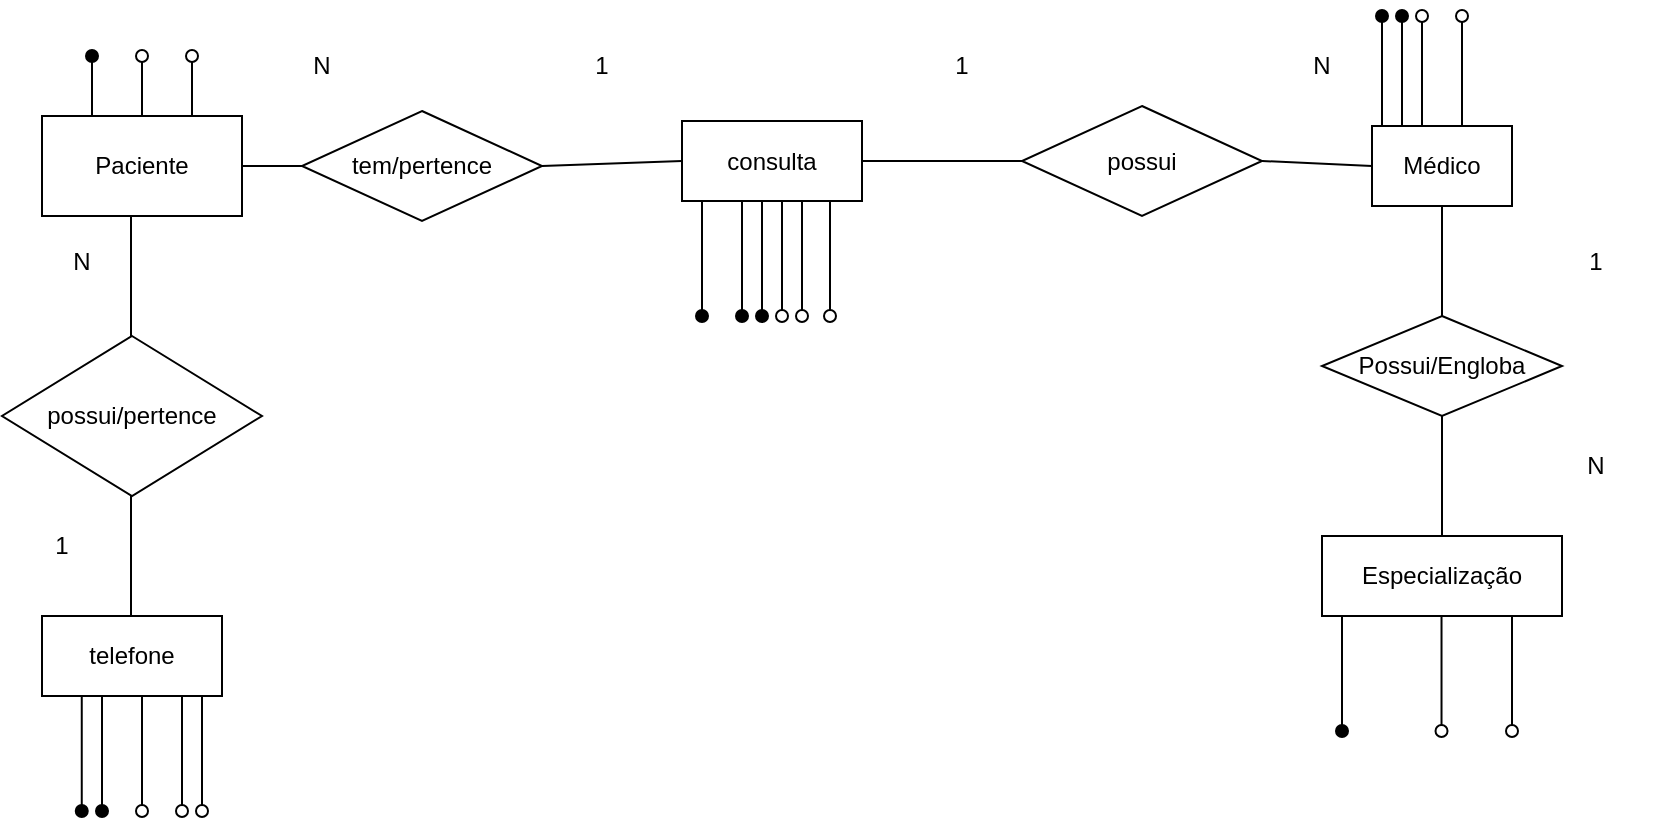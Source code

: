 <mxfile version="24.5.1" type="device">
  <diagram name="Página-1" id="EfbYK_mi9wJp_YP1OlOy">
    <mxGraphModel dx="1035" dy="551" grid="1" gridSize="10" guides="1" tooltips="1" connect="1" arrows="1" fold="1" page="1" pageScale="1" pageWidth="827" pageHeight="1169" math="0" shadow="0">
      <root>
        <mxCell id="0" />
        <mxCell id="1" parent="0" />
        <mxCell id="j7mN4tPIr4CfE0jTIzPB-1" value="Médico" style="rounded=0;whiteSpace=wrap;html=1;" vertex="1" parent="1">
          <mxGeometry x="685" y="235" width="70" height="40" as="geometry" />
        </mxCell>
        <mxCell id="j7mN4tPIr4CfE0jTIzPB-2" value="Paciente" style="rounded=0;whiteSpace=wrap;html=1;" vertex="1" parent="1">
          <mxGeometry x="20" y="230" width="100" height="50" as="geometry" />
        </mxCell>
        <mxCell id="j7mN4tPIr4CfE0jTIzPB-3" value="Especialização" style="rounded=0;whiteSpace=wrap;html=1;" vertex="1" parent="1">
          <mxGeometry x="660" y="440" width="120" height="40" as="geometry" />
        </mxCell>
        <mxCell id="j7mN4tPIr4CfE0jTIzPB-8" value="Possui/Engloba" style="rhombus;whiteSpace=wrap;html=1;" vertex="1" parent="1">
          <mxGeometry x="660" y="330" width="120" height="50" as="geometry" />
        </mxCell>
        <mxCell id="j7mN4tPIr4CfE0jTIzPB-10" value="N" style="text;html=1;align=center;verticalAlign=middle;whiteSpace=wrap;rounded=0;" vertex="1" parent="1">
          <mxGeometry x="130" y="190" width="60" height="30" as="geometry" />
        </mxCell>
        <mxCell id="j7mN4tPIr4CfE0jTIzPB-11" value="1" style="text;html=1;align=center;verticalAlign=middle;whiteSpace=wrap;rounded=0;" vertex="1" parent="1">
          <mxGeometry x="270" y="190" width="60" height="30" as="geometry" />
        </mxCell>
        <mxCell id="j7mN4tPIr4CfE0jTIzPB-13" value="N" style="text;html=1;align=center;verticalAlign=middle;whiteSpace=wrap;rounded=0;" vertex="1" parent="1">
          <mxGeometry x="767" y="390" width="60" height="30" as="geometry" />
        </mxCell>
        <mxCell id="j7mN4tPIr4CfE0jTIzPB-14" value="1" style="text;html=1;align=center;verticalAlign=middle;whiteSpace=wrap;rounded=0;" vertex="1" parent="1">
          <mxGeometry x="767" y="287.5" width="60" height="30" as="geometry" />
        </mxCell>
        <mxCell id="j7mN4tPIr4CfE0jTIzPB-15" value="consulta" style="rounded=0;whiteSpace=wrap;html=1;" vertex="1" parent="1">
          <mxGeometry x="340" y="232.5" width="90" height="40" as="geometry" />
        </mxCell>
        <mxCell id="j7mN4tPIr4CfE0jTIzPB-16" value="telefone" style="rounded=0;whiteSpace=wrap;html=1;" vertex="1" parent="1">
          <mxGeometry x="20" y="480" width="90" height="40" as="geometry" />
        </mxCell>
        <mxCell id="j7mN4tPIr4CfE0jTIzPB-19" value="" style="endArrow=none;html=1;rounded=0;" edge="1" parent="1">
          <mxGeometry width="50" height="50" relative="1" as="geometry">
            <mxPoint x="64.5" y="340" as="sourcePoint" />
            <mxPoint x="64.5" y="280" as="targetPoint" />
          </mxGeometry>
        </mxCell>
        <mxCell id="j7mN4tPIr4CfE0jTIzPB-20" value="possui/pertence" style="rhombus;whiteSpace=wrap;html=1;" vertex="1" parent="1">
          <mxGeometry y="340" width="130" height="80" as="geometry" />
        </mxCell>
        <mxCell id="j7mN4tPIr4CfE0jTIzPB-21" value="" style="endArrow=none;html=1;rounded=0;" edge="1" parent="1">
          <mxGeometry width="50" height="50" relative="1" as="geometry">
            <mxPoint x="64.5" y="480" as="sourcePoint" />
            <mxPoint x="64.5" y="420" as="targetPoint" />
          </mxGeometry>
        </mxCell>
        <mxCell id="j7mN4tPIr4CfE0jTIzPB-22" value="N" style="text;html=1;align=center;verticalAlign=middle;whiteSpace=wrap;rounded=0;" vertex="1" parent="1">
          <mxGeometry x="10" y="287.5" width="60" height="30" as="geometry" />
        </mxCell>
        <mxCell id="j7mN4tPIr4CfE0jTIzPB-23" value="1" style="text;html=1;align=center;verticalAlign=middle;whiteSpace=wrap;rounded=0;" vertex="1" parent="1">
          <mxGeometry y="430" width="60" height="30" as="geometry" />
        </mxCell>
        <mxCell id="j7mN4tPIr4CfE0jTIzPB-24" value="tem/pertence" style="rhombus;whiteSpace=wrap;html=1;" vertex="1" parent="1">
          <mxGeometry x="150" y="227.5" width="120" height="55" as="geometry" />
        </mxCell>
        <mxCell id="j7mN4tPIr4CfE0jTIzPB-26" value="possui" style="rhombus;whiteSpace=wrap;html=1;" vertex="1" parent="1">
          <mxGeometry x="510" y="225" width="120" height="55" as="geometry" />
        </mxCell>
        <mxCell id="j7mN4tPIr4CfE0jTIzPB-31" value="1" style="text;html=1;align=center;verticalAlign=middle;whiteSpace=wrap;rounded=0;" vertex="1" parent="1">
          <mxGeometry x="450" y="190" width="60" height="30" as="geometry" />
        </mxCell>
        <mxCell id="j7mN4tPIr4CfE0jTIzPB-33" value="N" style="text;html=1;align=center;verticalAlign=middle;whiteSpace=wrap;rounded=0;" vertex="1" parent="1">
          <mxGeometry x="630" y="190" width="60" height="30" as="geometry" />
        </mxCell>
        <mxCell id="j7mN4tPIr4CfE0jTIzPB-35" value="" style="endArrow=none;html=1;rounded=0;exitX=1;exitY=0.5;exitDx=0;exitDy=0;entryX=0;entryY=0.5;entryDx=0;entryDy=0;" edge="1" parent="1" source="j7mN4tPIr4CfE0jTIzPB-15" target="j7mN4tPIr4CfE0jTIzPB-26">
          <mxGeometry width="50" height="50" relative="1" as="geometry">
            <mxPoint x="440" y="259.5" as="sourcePoint" />
            <mxPoint x="501" y="259.5" as="targetPoint" />
          </mxGeometry>
        </mxCell>
        <mxCell id="j7mN4tPIr4CfE0jTIzPB-36" value="" style="endArrow=none;html=1;rounded=0;exitX=1;exitY=0.5;exitDx=0;exitDy=0;entryX=0;entryY=0.5;entryDx=0;entryDy=0;" edge="1" parent="1" source="j7mN4tPIr4CfE0jTIzPB-26" target="j7mN4tPIr4CfE0jTIzPB-1">
          <mxGeometry width="50" height="50" relative="1" as="geometry">
            <mxPoint x="600" y="267.5" as="sourcePoint" />
            <mxPoint x="680" y="260.5" as="targetPoint" />
          </mxGeometry>
        </mxCell>
        <mxCell id="j7mN4tPIr4CfE0jTIzPB-37" value="" style="endArrow=none;html=1;rounded=0;exitX=0.5;exitY=0;exitDx=0;exitDy=0;entryX=0.5;entryY=1;entryDx=0;entryDy=0;" edge="1" parent="1" source="j7mN4tPIr4CfE0jTIzPB-8" target="j7mN4tPIr4CfE0jTIzPB-1">
          <mxGeometry width="50" height="50" relative="1" as="geometry">
            <mxPoint x="670" y="287.5" as="sourcePoint" />
            <mxPoint x="730" y="282.5" as="targetPoint" />
          </mxGeometry>
        </mxCell>
        <mxCell id="j7mN4tPIr4CfE0jTIzPB-38" value="" style="endArrow=none;html=1;rounded=0;exitX=0.5;exitY=0;exitDx=0;exitDy=0;entryX=0.5;entryY=1;entryDx=0;entryDy=0;" edge="1" parent="1" source="j7mN4tPIr4CfE0jTIzPB-3" target="j7mN4tPIr4CfE0jTIzPB-8">
          <mxGeometry width="50" height="50" relative="1" as="geometry">
            <mxPoint x="660" y="405" as="sourcePoint" />
            <mxPoint x="720" y="400" as="targetPoint" />
          </mxGeometry>
        </mxCell>
        <mxCell id="j7mN4tPIr4CfE0jTIzPB-39" value="" style="endArrow=none;html=1;rounded=0;exitX=1;exitY=0.5;exitDx=0;exitDy=0;entryX=0;entryY=0.5;entryDx=0;entryDy=0;" edge="1" parent="1" source="j7mN4tPIr4CfE0jTIzPB-24" target="j7mN4tPIr4CfE0jTIzPB-15">
          <mxGeometry width="50" height="50" relative="1" as="geometry">
            <mxPoint x="270" y="267.5" as="sourcePoint" />
            <mxPoint x="330" y="262.5" as="targetPoint" />
          </mxGeometry>
        </mxCell>
        <mxCell id="j7mN4tPIr4CfE0jTIzPB-40" value="" style="endArrow=none;html=1;rounded=0;exitX=1;exitY=0.5;exitDx=0;exitDy=0;entryX=0;entryY=0.5;entryDx=0;entryDy=0;" edge="1" parent="1" source="j7mN4tPIr4CfE0jTIzPB-2" target="j7mN4tPIr4CfE0jTIzPB-24">
          <mxGeometry width="50" height="50" relative="1" as="geometry">
            <mxPoint x="100" y="272.5" as="sourcePoint" />
            <mxPoint x="160" y="267.5" as="targetPoint" />
          </mxGeometry>
        </mxCell>
        <mxCell id="j7mN4tPIr4CfE0jTIzPB-42" value="" style="endArrow=oval;html=1;rounded=0;exitX=0.25;exitY=0;exitDx=0;exitDy=0;endFill=1;" edge="1" parent="1" source="j7mN4tPIr4CfE0jTIzPB-2">
          <mxGeometry width="50" height="50" relative="1" as="geometry">
            <mxPoint x="39.5" y="220" as="sourcePoint" />
            <mxPoint x="45" y="200" as="targetPoint" />
          </mxGeometry>
        </mxCell>
        <mxCell id="j7mN4tPIr4CfE0jTIzPB-43" value="" style="endArrow=oval;html=1;rounded=0;exitX=0.5;exitY=0;exitDx=0;exitDy=0;endFill=0;" edge="1" parent="1" source="j7mN4tPIr4CfE0jTIzPB-2">
          <mxGeometry width="50" height="50" relative="1" as="geometry">
            <mxPoint x="49.5" y="220" as="sourcePoint" />
            <mxPoint x="70" y="200" as="targetPoint" />
          </mxGeometry>
        </mxCell>
        <mxCell id="j7mN4tPIr4CfE0jTIzPB-44" value="" style="endArrow=oval;html=1;rounded=0;exitX=0.75;exitY=0;exitDx=0;exitDy=0;endFill=0;" edge="1" parent="1" source="j7mN4tPIr4CfE0jTIzPB-2">
          <mxGeometry width="50" height="50" relative="1" as="geometry">
            <mxPoint x="100" y="220" as="sourcePoint" />
            <mxPoint x="95" y="200" as="targetPoint" />
          </mxGeometry>
        </mxCell>
        <mxCell id="j7mN4tPIr4CfE0jTIzPB-51" value="" style="endArrow=oval;html=1;rounded=0;endFill=1;" edge="1" parent="1">
          <mxGeometry width="50" height="50" relative="1" as="geometry">
            <mxPoint x="350" y="272.5" as="sourcePoint" />
            <mxPoint x="350" y="330" as="targetPoint" />
          </mxGeometry>
        </mxCell>
        <mxCell id="j7mN4tPIr4CfE0jTIzPB-58" value="" style="endArrow=oval;html=1;rounded=0;endFill=1;" edge="1" parent="1">
          <mxGeometry width="50" height="50" relative="1" as="geometry">
            <mxPoint x="690" y="235" as="sourcePoint" />
            <mxPoint x="690" y="180" as="targetPoint" />
          </mxGeometry>
        </mxCell>
        <mxCell id="j7mN4tPIr4CfE0jTIzPB-59" value="" style="endArrow=oval;html=1;rounded=0;endFill=1;" edge="1" parent="1">
          <mxGeometry width="50" height="50" relative="1" as="geometry">
            <mxPoint x="700" y="235" as="sourcePoint" />
            <mxPoint x="700" y="180" as="targetPoint" />
          </mxGeometry>
        </mxCell>
        <mxCell id="j7mN4tPIr4CfE0jTIzPB-66" value="" style="endArrow=oval;html=1;rounded=0;endFill=1;" edge="1" parent="1">
          <mxGeometry width="50" height="50" relative="1" as="geometry">
            <mxPoint x="370" y="272.5" as="sourcePoint" />
            <mxPoint x="370" y="330" as="targetPoint" />
          </mxGeometry>
        </mxCell>
        <mxCell id="j7mN4tPIr4CfE0jTIzPB-67" value="" style="endArrow=oval;html=1;rounded=0;endFill=0;" edge="1" parent="1">
          <mxGeometry width="50" height="50" relative="1" as="geometry">
            <mxPoint x="390" y="272.5" as="sourcePoint" />
            <mxPoint x="390" y="330" as="targetPoint" />
          </mxGeometry>
        </mxCell>
        <mxCell id="j7mN4tPIr4CfE0jTIzPB-68" value="" style="endArrow=oval;html=1;rounded=0;endFill=0;" edge="1" parent="1">
          <mxGeometry width="50" height="50" relative="1" as="geometry">
            <mxPoint x="414" y="272.5" as="sourcePoint" />
            <mxPoint x="414" y="330" as="targetPoint" />
          </mxGeometry>
        </mxCell>
        <mxCell id="j7mN4tPIr4CfE0jTIzPB-69" value="" style="endArrow=oval;html=1;rounded=0;endFill=1;" edge="1" parent="1">
          <mxGeometry width="50" height="50" relative="1" as="geometry">
            <mxPoint x="380" y="272.5" as="sourcePoint" />
            <mxPoint x="380" y="330" as="targetPoint" />
          </mxGeometry>
        </mxCell>
        <mxCell id="j7mN4tPIr4CfE0jTIzPB-70" value="" style="endArrow=oval;html=1;rounded=0;endFill=0;" edge="1" parent="1">
          <mxGeometry width="50" height="50" relative="1" as="geometry">
            <mxPoint x="400" y="272.5" as="sourcePoint" />
            <mxPoint x="400" y="330" as="targetPoint" />
          </mxGeometry>
        </mxCell>
        <mxCell id="j7mN4tPIr4CfE0jTIzPB-71" value="" style="endArrow=oval;html=1;rounded=0;endFill=1;" edge="1" parent="1">
          <mxGeometry width="50" height="50" relative="1" as="geometry">
            <mxPoint x="670" y="480" as="sourcePoint" />
            <mxPoint x="670" y="537.5" as="targetPoint" />
          </mxGeometry>
        </mxCell>
        <mxCell id="j7mN4tPIr4CfE0jTIzPB-72" value="" style="endArrow=oval;html=1;rounded=0;endFill=0;" edge="1" parent="1">
          <mxGeometry width="50" height="50" relative="1" as="geometry">
            <mxPoint x="719.76" y="480" as="sourcePoint" />
            <mxPoint x="719.76" y="537.5" as="targetPoint" />
          </mxGeometry>
        </mxCell>
        <mxCell id="j7mN4tPIr4CfE0jTIzPB-73" value="" style="endArrow=oval;html=1;rounded=0;endFill=0;" edge="1" parent="1">
          <mxGeometry width="50" height="50" relative="1" as="geometry">
            <mxPoint x="755" y="480" as="sourcePoint" />
            <mxPoint x="755" y="537.5" as="targetPoint" />
          </mxGeometry>
        </mxCell>
        <mxCell id="j7mN4tPIr4CfE0jTIzPB-74" value="" style="endArrow=oval;html=1;rounded=0;endFill=0;" edge="1" parent="1">
          <mxGeometry width="50" height="50" relative="1" as="geometry">
            <mxPoint x="100" y="520" as="sourcePoint" />
            <mxPoint x="100" y="577.5" as="targetPoint" />
          </mxGeometry>
        </mxCell>
        <mxCell id="j7mN4tPIr4CfE0jTIzPB-75" value="" style="endArrow=oval;html=1;rounded=0;endFill=0;" edge="1" parent="1">
          <mxGeometry width="50" height="50" relative="1" as="geometry">
            <mxPoint x="90" y="520" as="sourcePoint" />
            <mxPoint x="90" y="577.5" as="targetPoint" />
          </mxGeometry>
        </mxCell>
        <mxCell id="j7mN4tPIr4CfE0jTIzPB-76" value="" style="endArrow=oval;html=1;rounded=0;endFill=0;" edge="1" parent="1">
          <mxGeometry width="50" height="50" relative="1" as="geometry">
            <mxPoint x="70" y="520" as="sourcePoint" />
            <mxPoint x="70" y="577.5" as="targetPoint" />
          </mxGeometry>
        </mxCell>
        <mxCell id="j7mN4tPIr4CfE0jTIzPB-77" value="" style="endArrow=oval;html=1;rounded=0;endFill=1;" edge="1" parent="1">
          <mxGeometry width="50" height="50" relative="1" as="geometry">
            <mxPoint x="50" y="520" as="sourcePoint" />
            <mxPoint x="50" y="577.5" as="targetPoint" />
          </mxGeometry>
        </mxCell>
        <mxCell id="j7mN4tPIr4CfE0jTIzPB-78" value="" style="endArrow=oval;html=1;rounded=0;endFill=1;" edge="1" parent="1">
          <mxGeometry width="50" height="50" relative="1" as="geometry">
            <mxPoint x="39.88" y="520" as="sourcePoint" />
            <mxPoint x="39.88" y="577.5" as="targetPoint" />
          </mxGeometry>
        </mxCell>
        <mxCell id="j7mN4tPIr4CfE0jTIzPB-79" value="" style="endArrow=oval;html=1;rounded=0;endFill=0;" edge="1" parent="1">
          <mxGeometry width="50" height="50" relative="1" as="geometry">
            <mxPoint x="710" y="235" as="sourcePoint" />
            <mxPoint x="710" y="180" as="targetPoint" />
          </mxGeometry>
        </mxCell>
        <mxCell id="j7mN4tPIr4CfE0jTIzPB-80" value="" style="endArrow=oval;html=1;rounded=0;endFill=0;" edge="1" parent="1">
          <mxGeometry width="50" height="50" relative="1" as="geometry">
            <mxPoint x="730" y="235" as="sourcePoint" />
            <mxPoint x="730" y="180" as="targetPoint" />
          </mxGeometry>
        </mxCell>
      </root>
    </mxGraphModel>
  </diagram>
</mxfile>
